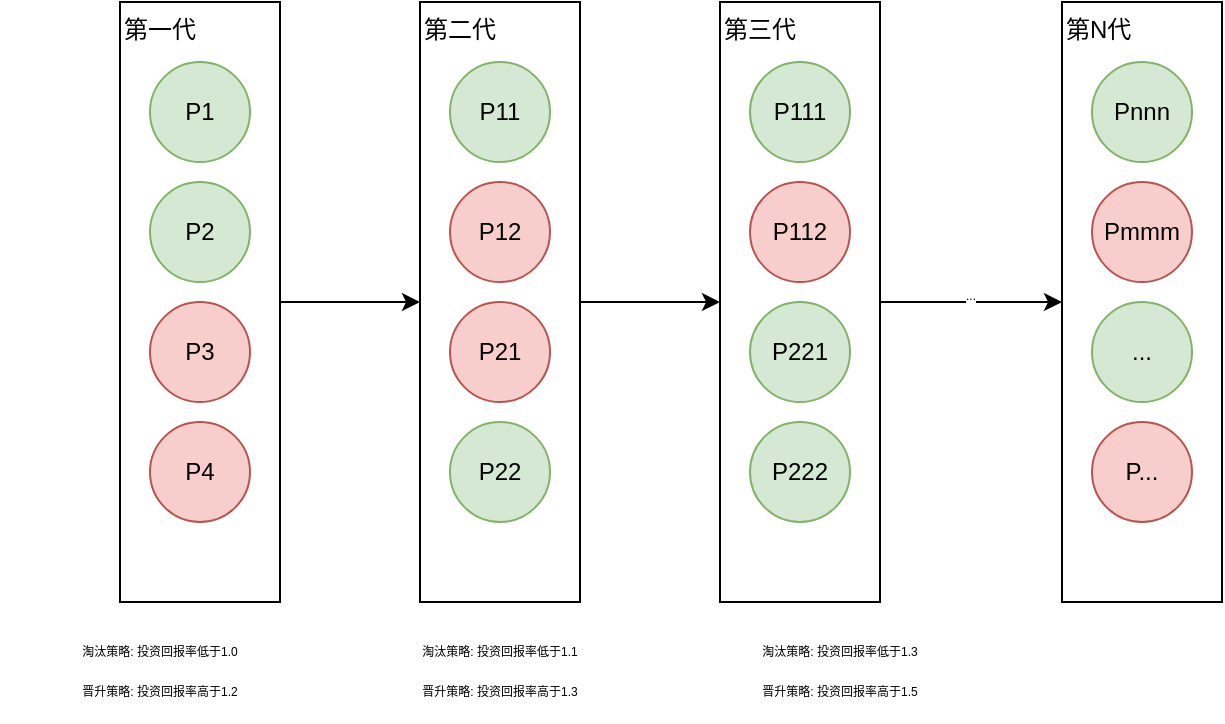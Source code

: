 <mxfile version="14.9.3" type="github">
  <diagram id="9k3yhEbFu_1CZcW9YBHv" name="第 1 页">
    <mxGraphModel dx="815" dy="454" grid="0" gridSize="10" guides="1" tooltips="1" connect="1" arrows="1" fold="1" page="1" pageScale="1" pageWidth="827" pageHeight="1169" math="0" shadow="0">
      <root>
        <mxCell id="0" />
        <mxCell id="1" parent="0" />
        <mxCell id="rSyYwj4YrDFeFgAXNzHU-2" style="edgeStyle=orthogonalEdgeStyle;rounded=0;orthogonalLoop=1;jettySize=auto;html=1;entryX=0;entryY=0.5;entryDx=0;entryDy=0;fontSize=6;" edge="1" parent="1" source="lCiSDCw6pnVLolVEOz2V-1" target="lCiSDCw6pnVLolVEOz2V-8">
          <mxGeometry relative="1" as="geometry" />
        </mxCell>
        <mxCell id="lCiSDCw6pnVLolVEOz2V-1" value="第一代" style="rounded=0;whiteSpace=wrap;html=1;align=left;verticalAlign=top;" parent="1" vertex="1">
          <mxGeometry x="258" y="303" width="80" height="300" as="geometry" />
        </mxCell>
        <mxCell id="lCiSDCw6pnVLolVEOz2V-2" value="P1" style="ellipse;whiteSpace=wrap;html=1;aspect=fixed;fillColor=#d5e8d4;strokeColor=#82b366;" parent="1" vertex="1">
          <mxGeometry x="273" y="333" width="50" height="50" as="geometry" />
        </mxCell>
        <mxCell id="lCiSDCw6pnVLolVEOz2V-3" value="P2" style="ellipse;whiteSpace=wrap;html=1;aspect=fixed;fillColor=#d5e8d4;strokeColor=#82b366;" parent="1" vertex="1">
          <mxGeometry x="273" y="393" width="50" height="50" as="geometry" />
        </mxCell>
        <mxCell id="lCiSDCw6pnVLolVEOz2V-4" value="P3" style="ellipse;whiteSpace=wrap;html=1;aspect=fixed;fillColor=#f8cecc;strokeColor=#b85450;" parent="1" vertex="1">
          <mxGeometry x="273" y="453" width="50" height="50" as="geometry" />
        </mxCell>
        <mxCell id="lCiSDCw6pnVLolVEOz2V-5" value="P4" style="ellipse;whiteSpace=wrap;html=1;aspect=fixed;fillColor=#f8cecc;strokeColor=#b85450;" parent="1" vertex="1">
          <mxGeometry x="273" y="513" width="50" height="50" as="geometry" />
        </mxCell>
        <mxCell id="lCiSDCw6pnVLolVEOz2V-6" value="&lt;font style=&quot;font-size: 6px;&quot;&gt;淘汰策略: 投资回报率低于1.0&lt;/font&gt;" style="text;html=1;strokeColor=none;fillColor=none;align=center;verticalAlign=middle;whiteSpace=wrap;rounded=0;fontSize=6;" parent="1" vertex="1">
          <mxGeometry x="198" y="613" width="160" height="30" as="geometry" />
        </mxCell>
        <mxCell id="lCiSDCw6pnVLolVEOz2V-7" value="&lt;font style=&quot;font-size: 6px;&quot;&gt;晋升策略: 投资回报率高于1.2&lt;/font&gt;" style="text;html=1;strokeColor=none;fillColor=none;align=center;verticalAlign=middle;whiteSpace=wrap;rounded=0;fontSize=6;" parent="1" vertex="1">
          <mxGeometry x="198" y="633" width="160" height="30" as="geometry" />
        </mxCell>
        <mxCell id="rSyYwj4YrDFeFgAXNzHU-3" style="edgeStyle=orthogonalEdgeStyle;rounded=0;orthogonalLoop=1;jettySize=auto;html=1;entryX=0;entryY=0.5;entryDx=0;entryDy=0;fontSize=6;" edge="1" parent="1" source="lCiSDCw6pnVLolVEOz2V-8" target="lCiSDCw6pnVLolVEOz2V-15">
          <mxGeometry relative="1" as="geometry" />
        </mxCell>
        <mxCell id="lCiSDCw6pnVLolVEOz2V-8" value="第二代" style="rounded=0;whiteSpace=wrap;html=1;align=left;verticalAlign=top;" parent="1" vertex="1">
          <mxGeometry x="408" y="303" width="80" height="300" as="geometry" />
        </mxCell>
        <mxCell id="lCiSDCw6pnVLolVEOz2V-9" value="P11" style="ellipse;whiteSpace=wrap;html=1;aspect=fixed;fillColor=#d5e8d4;strokeColor=#82b366;" parent="1" vertex="1">
          <mxGeometry x="423" y="333" width="50" height="50" as="geometry" />
        </mxCell>
        <mxCell id="lCiSDCw6pnVLolVEOz2V-10" value="P12" style="ellipse;whiteSpace=wrap;html=1;aspect=fixed;fillColor=#f8cecc;strokeColor=#b85450;" parent="1" vertex="1">
          <mxGeometry x="423" y="393" width="50" height="50" as="geometry" />
        </mxCell>
        <mxCell id="lCiSDCw6pnVLolVEOz2V-11" value="P21" style="ellipse;whiteSpace=wrap;html=1;aspect=fixed;fillColor=#f8cecc;strokeColor=#b85450;" parent="1" vertex="1">
          <mxGeometry x="423" y="453" width="50" height="50" as="geometry" />
        </mxCell>
        <mxCell id="lCiSDCw6pnVLolVEOz2V-12" value="P22" style="ellipse;whiteSpace=wrap;html=1;aspect=fixed;fillColor=#d5e8d4;strokeColor=#82b366;" parent="1" vertex="1">
          <mxGeometry x="423" y="513" width="50" height="50" as="geometry" />
        </mxCell>
        <mxCell id="lCiSDCw6pnVLolVEOz2V-13" value="&lt;font style=&quot;font-size: 6px&quot;&gt;淘汰策略: 投资回报率低于1.1&lt;/font&gt;" style="text;html=1;strokeColor=none;fillColor=none;align=center;verticalAlign=middle;whiteSpace=wrap;rounded=0;fontSize=6;" parent="1" vertex="1">
          <mxGeometry x="368" y="613" width="160" height="30" as="geometry" />
        </mxCell>
        <mxCell id="lCiSDCw6pnVLolVEOz2V-14" value="&lt;font style=&quot;font-size: 6px&quot;&gt;晋升策略: 投资回报率高于1.3&lt;/font&gt;" style="text;html=1;strokeColor=none;fillColor=none;align=center;verticalAlign=middle;whiteSpace=wrap;rounded=0;fontSize=6;" parent="1" vertex="1">
          <mxGeometry x="368" y="633" width="160" height="30" as="geometry" />
        </mxCell>
        <mxCell id="rSyYwj4YrDFeFgAXNzHU-9" style="edgeStyle=orthogonalEdgeStyle;rounded=0;orthogonalLoop=1;jettySize=auto;html=1;fontSize=6;entryX=0;entryY=0.5;entryDx=0;entryDy=0;" edge="1" parent="1" source="lCiSDCw6pnVLolVEOz2V-15" target="rSyYwj4YrDFeFgAXNzHU-4">
          <mxGeometry relative="1" as="geometry">
            <mxPoint x="674.714" y="453" as="targetPoint" />
          </mxGeometry>
        </mxCell>
        <mxCell id="rSyYwj4YrDFeFgAXNzHU-11" value="..." style="edgeLabel;html=1;align=center;verticalAlign=middle;resizable=0;points=[];fontSize=6;" vertex="1" connectable="0" parent="rSyYwj4YrDFeFgAXNzHU-9">
          <mxGeometry x="0.182" y="2" relative="1" as="geometry">
            <mxPoint x="-9" y="-1" as="offset" />
          </mxGeometry>
        </mxCell>
        <mxCell id="lCiSDCw6pnVLolVEOz2V-15" value="第三代" style="rounded=0;whiteSpace=wrap;html=1;align=left;verticalAlign=top;" parent="1" vertex="1">
          <mxGeometry x="558" y="303" width="80" height="300" as="geometry" />
        </mxCell>
        <mxCell id="lCiSDCw6pnVLolVEOz2V-16" value="P111" style="ellipse;whiteSpace=wrap;html=1;aspect=fixed;fillColor=#d5e8d4;strokeColor=#82b366;" parent="1" vertex="1">
          <mxGeometry x="573" y="333" width="50" height="50" as="geometry" />
        </mxCell>
        <mxCell id="lCiSDCw6pnVLolVEOz2V-18" value="P221" style="ellipse;whiteSpace=wrap;html=1;aspect=fixed;fillColor=#d5e8d4;strokeColor=#82b366;" parent="1" vertex="1">
          <mxGeometry x="573" y="453" width="50" height="50" as="geometry" />
        </mxCell>
        <mxCell id="lCiSDCw6pnVLolVEOz2V-19" value="P222" style="ellipse;whiteSpace=wrap;html=1;aspect=fixed;fillColor=#d5e8d4;strokeColor=#82b366;" parent="1" vertex="1">
          <mxGeometry x="573" y="513" width="50" height="50" as="geometry" />
        </mxCell>
        <mxCell id="lCiSDCw6pnVLolVEOz2V-20" value="&lt;font style=&quot;font-size: 6px&quot;&gt;淘汰策略: 投资回报率低于1.3&lt;/font&gt;" style="text;html=1;strokeColor=none;fillColor=none;align=center;verticalAlign=middle;whiteSpace=wrap;rounded=0;fontSize=6;" parent="1" vertex="1">
          <mxGeometry x="538" y="613" width="160" height="30" as="geometry" />
        </mxCell>
        <mxCell id="lCiSDCw6pnVLolVEOz2V-21" value="&lt;font style=&quot;font-size: 6px&quot;&gt;晋升策略: 投资回报率高于1.5&lt;/font&gt;" style="text;html=1;strokeColor=none;fillColor=none;align=center;verticalAlign=middle;whiteSpace=wrap;rounded=0;fontSize=6;" parent="1" vertex="1">
          <mxGeometry x="538" y="633" width="160" height="30" as="geometry" />
        </mxCell>
        <mxCell id="lCiSDCw6pnVLolVEOz2V-22" value="P112" style="ellipse;whiteSpace=wrap;html=1;aspect=fixed;fillColor=#f8cecc;strokeColor=#b85450;" parent="1" vertex="1">
          <mxGeometry x="573" y="393" width="50" height="50" as="geometry" />
        </mxCell>
        <mxCell id="rSyYwj4YrDFeFgAXNzHU-4" value="第N代" style="rounded=0;whiteSpace=wrap;html=1;align=left;verticalAlign=top;" vertex="1" parent="1">
          <mxGeometry x="729" y="303" width="80" height="300" as="geometry" />
        </mxCell>
        <mxCell id="rSyYwj4YrDFeFgAXNzHU-5" value="Pnnn" style="ellipse;whiteSpace=wrap;html=1;aspect=fixed;fillColor=#d5e8d4;strokeColor=#82b366;" vertex="1" parent="1">
          <mxGeometry x="744" y="333" width="50" height="50" as="geometry" />
        </mxCell>
        <mxCell id="rSyYwj4YrDFeFgAXNzHU-6" value="..." style="ellipse;whiteSpace=wrap;html=1;aspect=fixed;fillColor=#d5e8d4;strokeColor=#82b366;" vertex="1" parent="1">
          <mxGeometry x="744" y="453" width="50" height="50" as="geometry" />
        </mxCell>
        <mxCell id="rSyYwj4YrDFeFgAXNzHU-7" value="P..." style="ellipse;whiteSpace=wrap;html=1;aspect=fixed;fillColor=#f8cecc;strokeColor=#b85450;" vertex="1" parent="1">
          <mxGeometry x="744" y="513" width="50" height="50" as="geometry" />
        </mxCell>
        <mxCell id="rSyYwj4YrDFeFgAXNzHU-8" value="Pmmm" style="ellipse;whiteSpace=wrap;html=1;aspect=fixed;fillColor=#f8cecc;strokeColor=#b85450;" vertex="1" parent="1">
          <mxGeometry x="744" y="393" width="50" height="50" as="geometry" />
        </mxCell>
      </root>
    </mxGraphModel>
  </diagram>
</mxfile>
